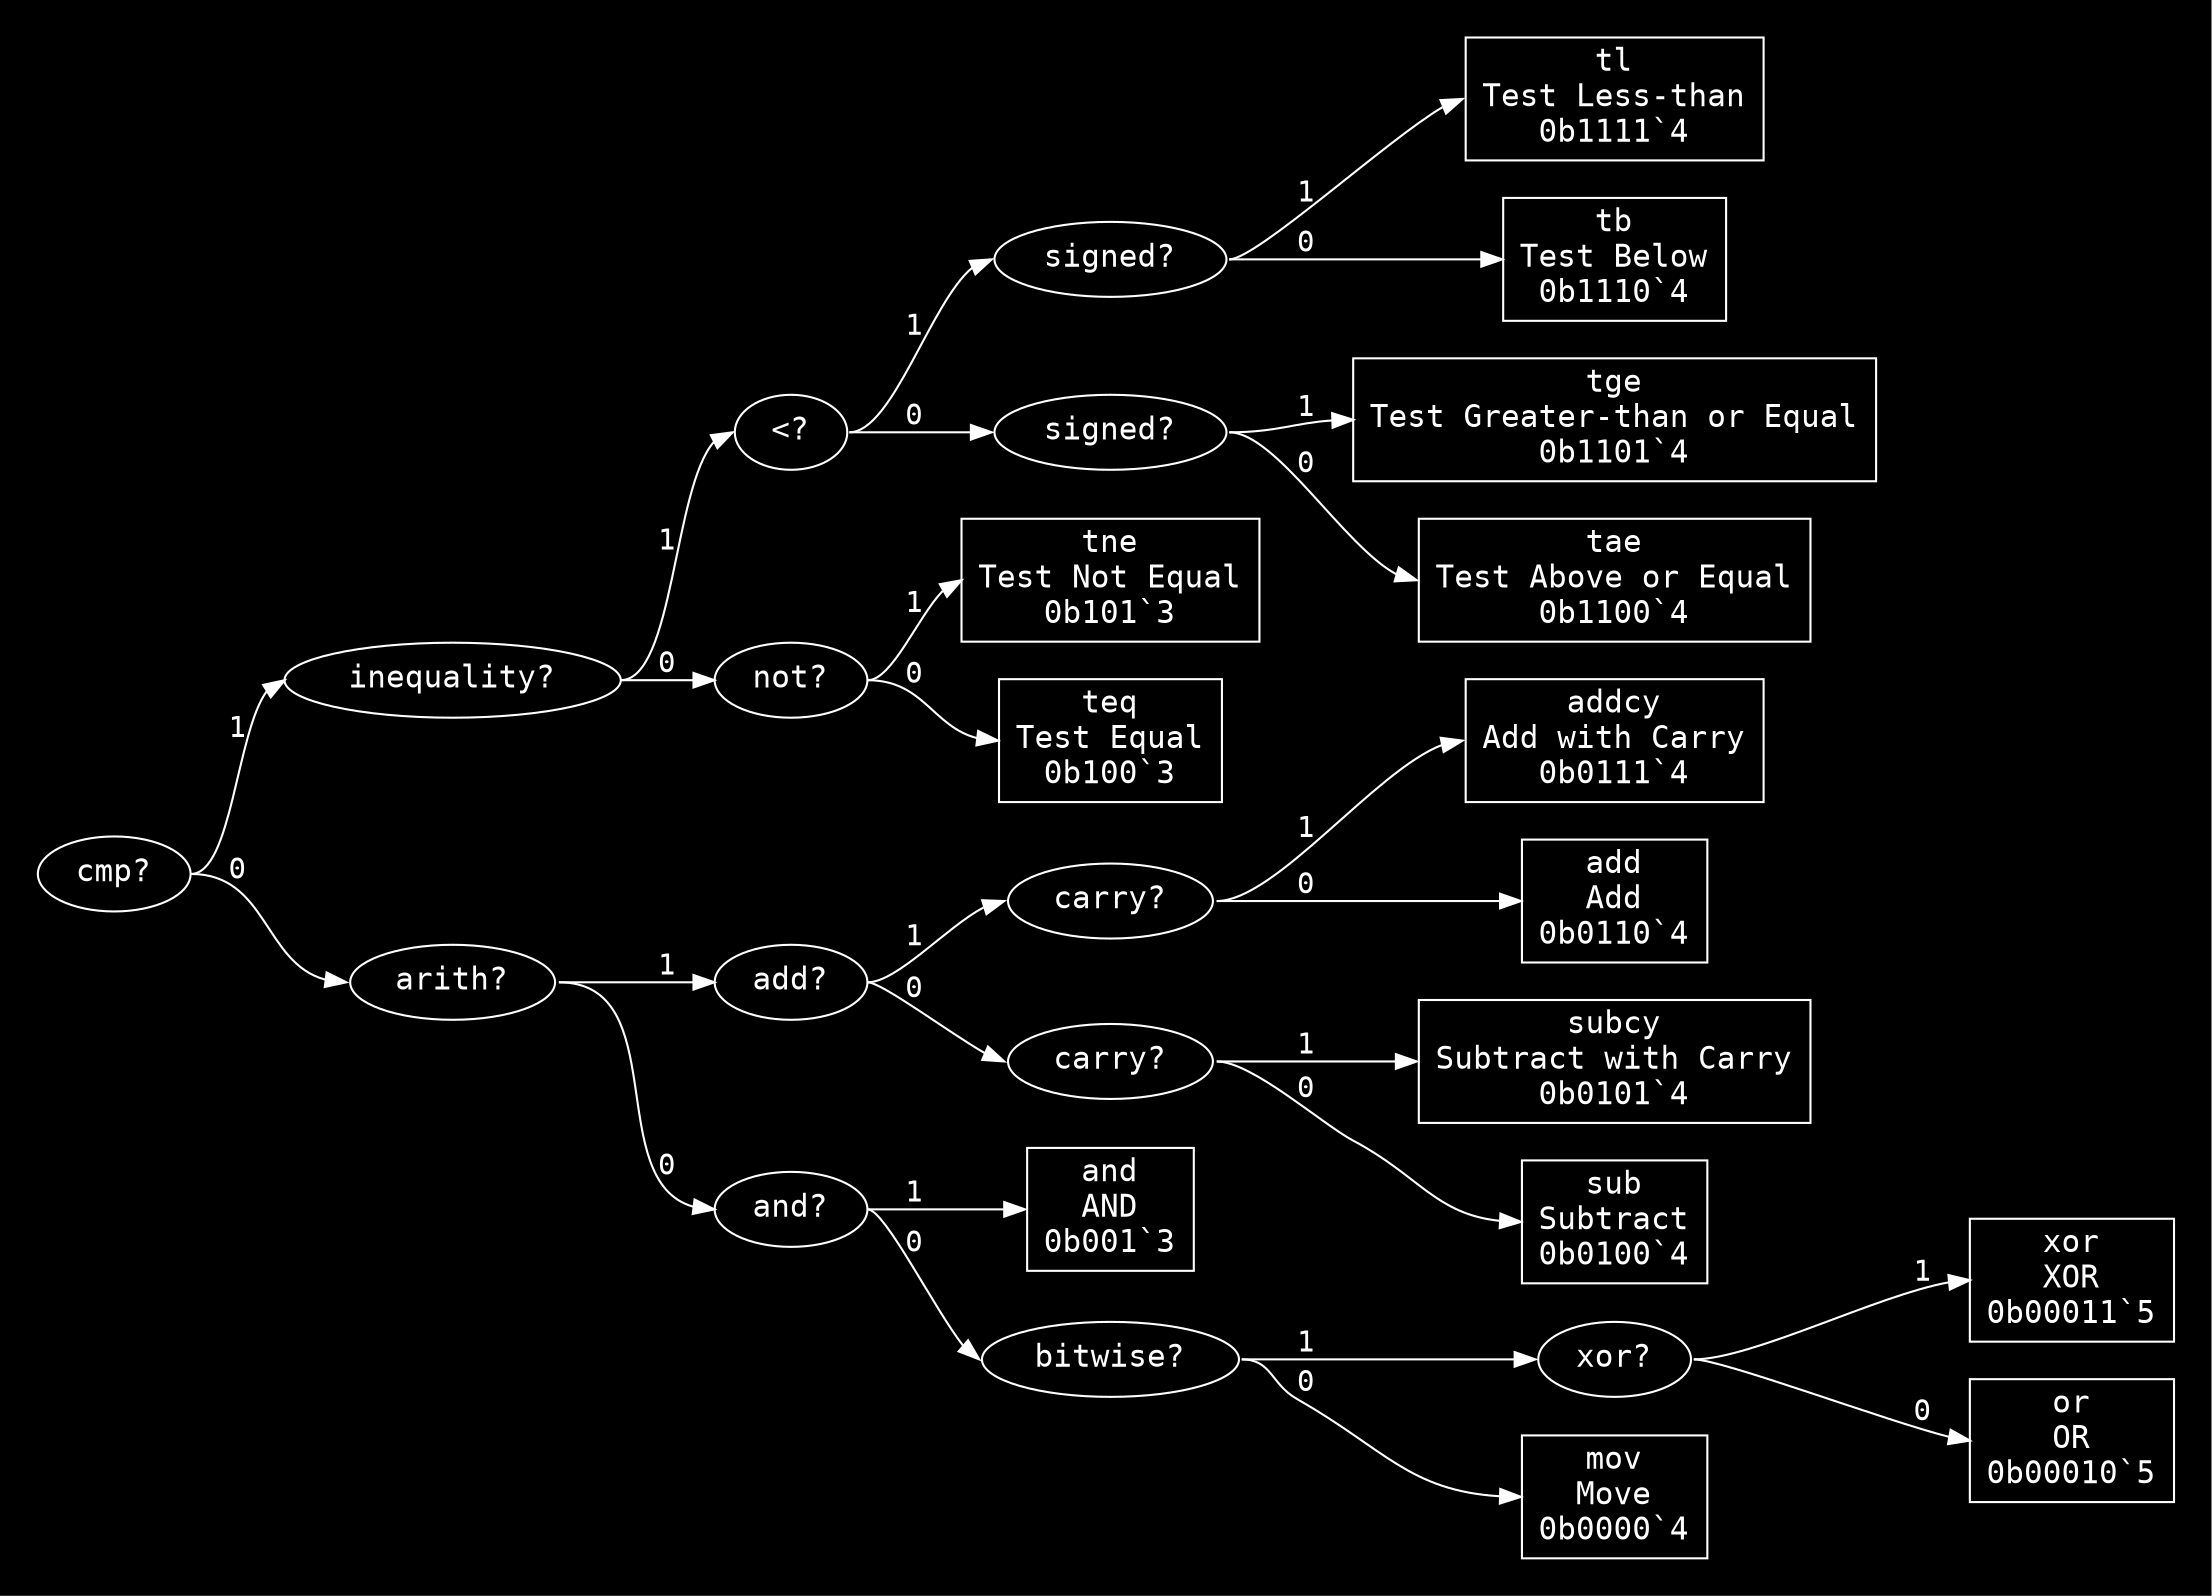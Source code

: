 digraph "Format rr(_)" {
  graph [dpi = 100, bgcolor="#111", fontcolor="white", rankdir=LR, pad="0.25"];
  node [fontname = "Courier", fontsize="15pt", color="white", fontcolor="white"];
  edge [fontname = "Courier", color="white", fontcolor="white"];
  "cmp_9353091" [label = "cmp?", shape = ellipse];
  "cmp_9353091":e -> "inequality_7926467":w [label = "1"];
  "cmp_9353091":e -> "arith_10218939":w [label = "0"];
  "inequality_7926467" [label = "inequality?", shape = ellipse];
  "inequality_7926467":e -> "<_4417663":w [label = "1"];
  "inequality_7926467":e -> "not_10056146":w [label = "0"];
  "<_4417663" [label = "<?", shape = ellipse];
  "<_4417663":e -> "signed_5200454":w [label = "1"];
  "<_4417663":e -> "signed_9666543":w [label = "0"];
  "signed_5200454" [label = "signed?", shape = ellipse];
  "signed_5200454":e -> "tl_8913108":w [label = "1"];
  "signed_5200454":e -> "tb_7020844":w [label = "0"];
  "tl_8913108" [label = "tl\nTest Less-than\n0b1111`4", shape = rectangle];
  "tb_7020844" [label = "tb\nTest Below\n0b1110`4", shape = rectangle];
  "signed_9666543" [label = "signed?", shape = ellipse];
  "signed_9666543":e -> "tge_289938":w [label = "1"];
  "signed_9666543":e -> "tae_6900673":w [label = "0"];
  "tge_289938" [label = "tge\nTest Greater-than or Equal\n0b1101`4", shape = rectangle];
  "tae_6900673" [label = "tae\nTest Above or Equal\n0b1100`4", shape = rectangle];
  "not_10056146" [label = "not?", shape = ellipse];
  "not_10056146":e -> "tne_9691690":w [label = "1"];
  "not_10056146":e -> "teq_6366130":w [label = "0"];
  "tne_9691690" [label = "tne\nTest Not Equal\n0b101`3", shape = rectangle];
  "teq_6366130" [label = "teq\nTest Equal\n0b100`3", shape = rectangle];
  "arith_10218939" [label = "arith?", shape = ellipse];
  "arith_10218939":e -> "add_14925082":w [label = "1"];
  "arith_10218939":e -> "and_2131246":w [label = "0"];
  "add_14925082" [label = "add?", shape = ellipse];
  "add_14925082":e -> "carry_14418308":w [label = "1"];
  "add_14925082":e -> "carry_5674031":w [label = "0"];
  "carry_14418308" [label = "carry?", shape = ellipse];
  "carry_14418308":e -> "addcy_9991314":w [label = "1"];
  "carry_14418308":e -> "add_13179919":w [label = "0"];
  "addcy_9991314" [label = "addcy\nAdd with Carry\n0b0111`4", shape = rectangle];
  "add_13179919" [label = "add\nAdd\n0b0110`4", shape = rectangle];
  "carry_5674031" [label = "carry?", shape = ellipse];
  "carry_5674031":e -> "subcy_4746204":w [label = "1"];
  "carry_5674031":e -> "sub_2133549":w [label = "0"];
  "subcy_4746204" [label = "subcy\nSubtract with Carry\n0b0101`4", shape = rectangle];
  "sub_2133549" [label = "sub\nSubtract\n0b0100`4", shape = rectangle];
  "and_2131246" [label = "and?", shape = ellipse];
  "and_2131246":e -> "and_14333479":w [label = "1"];
  "and_2131246":e -> "bitwise_14135401":w [label = "0"];
  "and_14333479" [label = "and\nAND\n0b001`3", shape = rectangle];
  "bitwise_14135401" [label = "bitwise?", shape = ellipse];
  "bitwise_14135401":e -> "xor_1186243":w [label = "1"];
  "bitwise_14135401":e -> "mov_8131765":w [label = "0"];
  "xor_1186243" [label = "xor?", shape = ellipse];
  "xor_1186243":e -> "xor_16442135":w [label = "1"];
  "xor_1186243":e -> "or_13437499":w [label = "0"];
  "xor_16442135" [label = "xor\nXOR\n0b00011`5", shape = rectangle];
  "or_13437499" [label = "or\nOR\n0b00010`5", shape = rectangle];
  "mov_8131765" [label = "mov\nMove\n0b0000`4", shape = rectangle];
}
